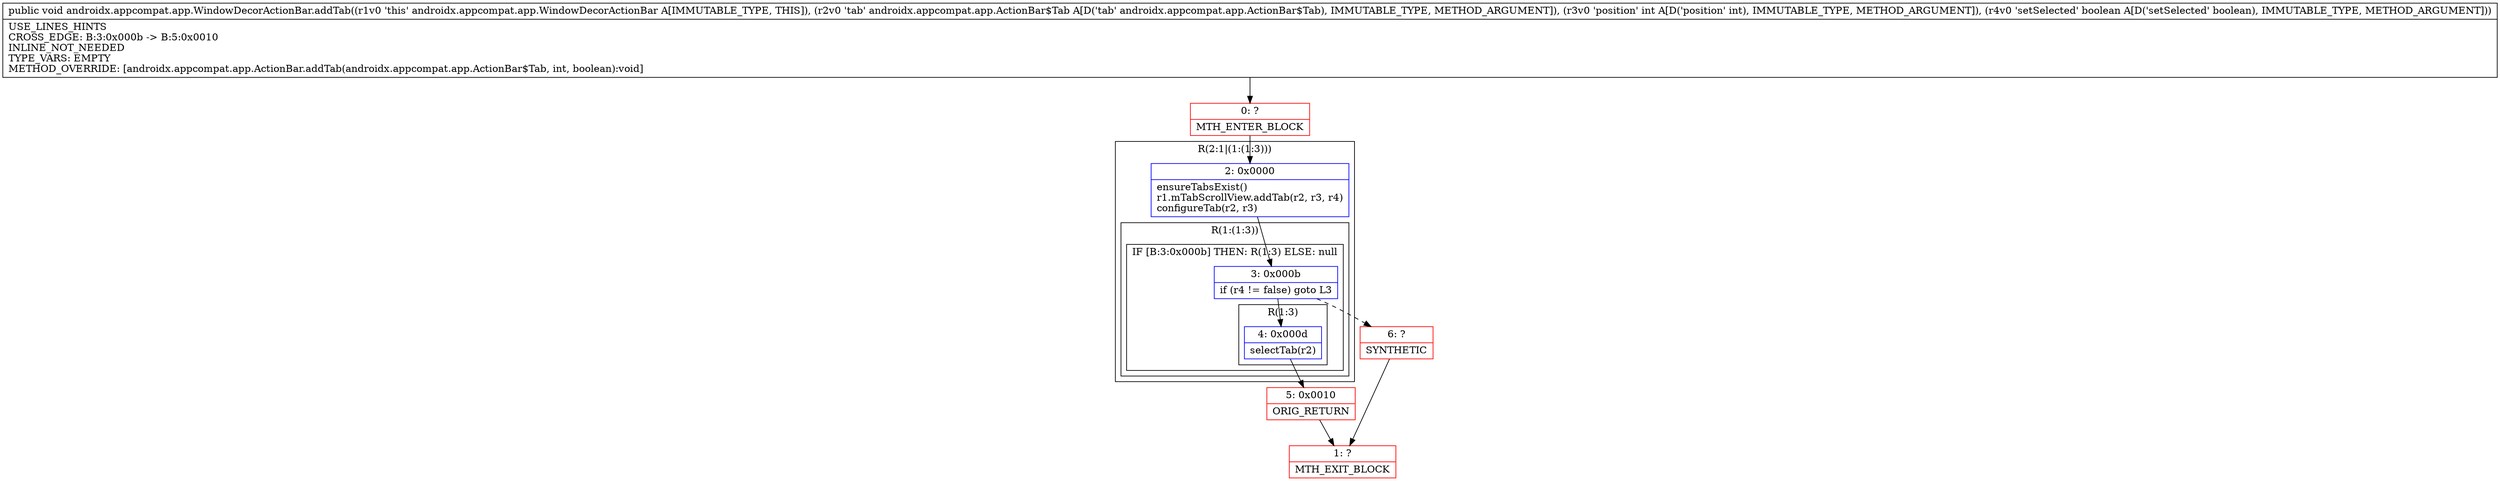 digraph "CFG forandroidx.appcompat.app.WindowDecorActionBar.addTab(Landroidx\/appcompat\/app\/ActionBar$Tab;IZ)V" {
subgraph cluster_Region_1844485868 {
label = "R(2:1|(1:(1:3)))";
node [shape=record,color=blue];
Node_2 [shape=record,label="{2\:\ 0x0000|ensureTabsExist()\lr1.mTabScrollView.addTab(r2, r3, r4)\lconfigureTab(r2, r3)\l}"];
subgraph cluster_Region_1424917925 {
label = "R(1:(1:3))";
node [shape=record,color=blue];
subgraph cluster_IfRegion_834565479 {
label = "IF [B:3:0x000b] THEN: R(1:3) ELSE: null";
node [shape=record,color=blue];
Node_3 [shape=record,label="{3\:\ 0x000b|if (r4 != false) goto L3\l}"];
subgraph cluster_Region_1208459628 {
label = "R(1:3)";
node [shape=record,color=blue];
Node_4 [shape=record,label="{4\:\ 0x000d|selectTab(r2)\l}"];
}
}
}
}
Node_0 [shape=record,color=red,label="{0\:\ ?|MTH_ENTER_BLOCK\l}"];
Node_5 [shape=record,color=red,label="{5\:\ 0x0010|ORIG_RETURN\l}"];
Node_1 [shape=record,color=red,label="{1\:\ ?|MTH_EXIT_BLOCK\l}"];
Node_6 [shape=record,color=red,label="{6\:\ ?|SYNTHETIC\l}"];
MethodNode[shape=record,label="{public void androidx.appcompat.app.WindowDecorActionBar.addTab((r1v0 'this' androidx.appcompat.app.WindowDecorActionBar A[IMMUTABLE_TYPE, THIS]), (r2v0 'tab' androidx.appcompat.app.ActionBar$Tab A[D('tab' androidx.appcompat.app.ActionBar$Tab), IMMUTABLE_TYPE, METHOD_ARGUMENT]), (r3v0 'position' int A[D('position' int), IMMUTABLE_TYPE, METHOD_ARGUMENT]), (r4v0 'setSelected' boolean A[D('setSelected' boolean), IMMUTABLE_TYPE, METHOD_ARGUMENT]))  | USE_LINES_HINTS\lCROSS_EDGE: B:3:0x000b \-\> B:5:0x0010\lINLINE_NOT_NEEDED\lTYPE_VARS: EMPTY\lMETHOD_OVERRIDE: [androidx.appcompat.app.ActionBar.addTab(androidx.appcompat.app.ActionBar$Tab, int, boolean):void]\l}"];
MethodNode -> Node_0;Node_2 -> Node_3;
Node_3 -> Node_4;
Node_3 -> Node_6[style=dashed];
Node_4 -> Node_5;
Node_0 -> Node_2;
Node_5 -> Node_1;
Node_6 -> Node_1;
}

